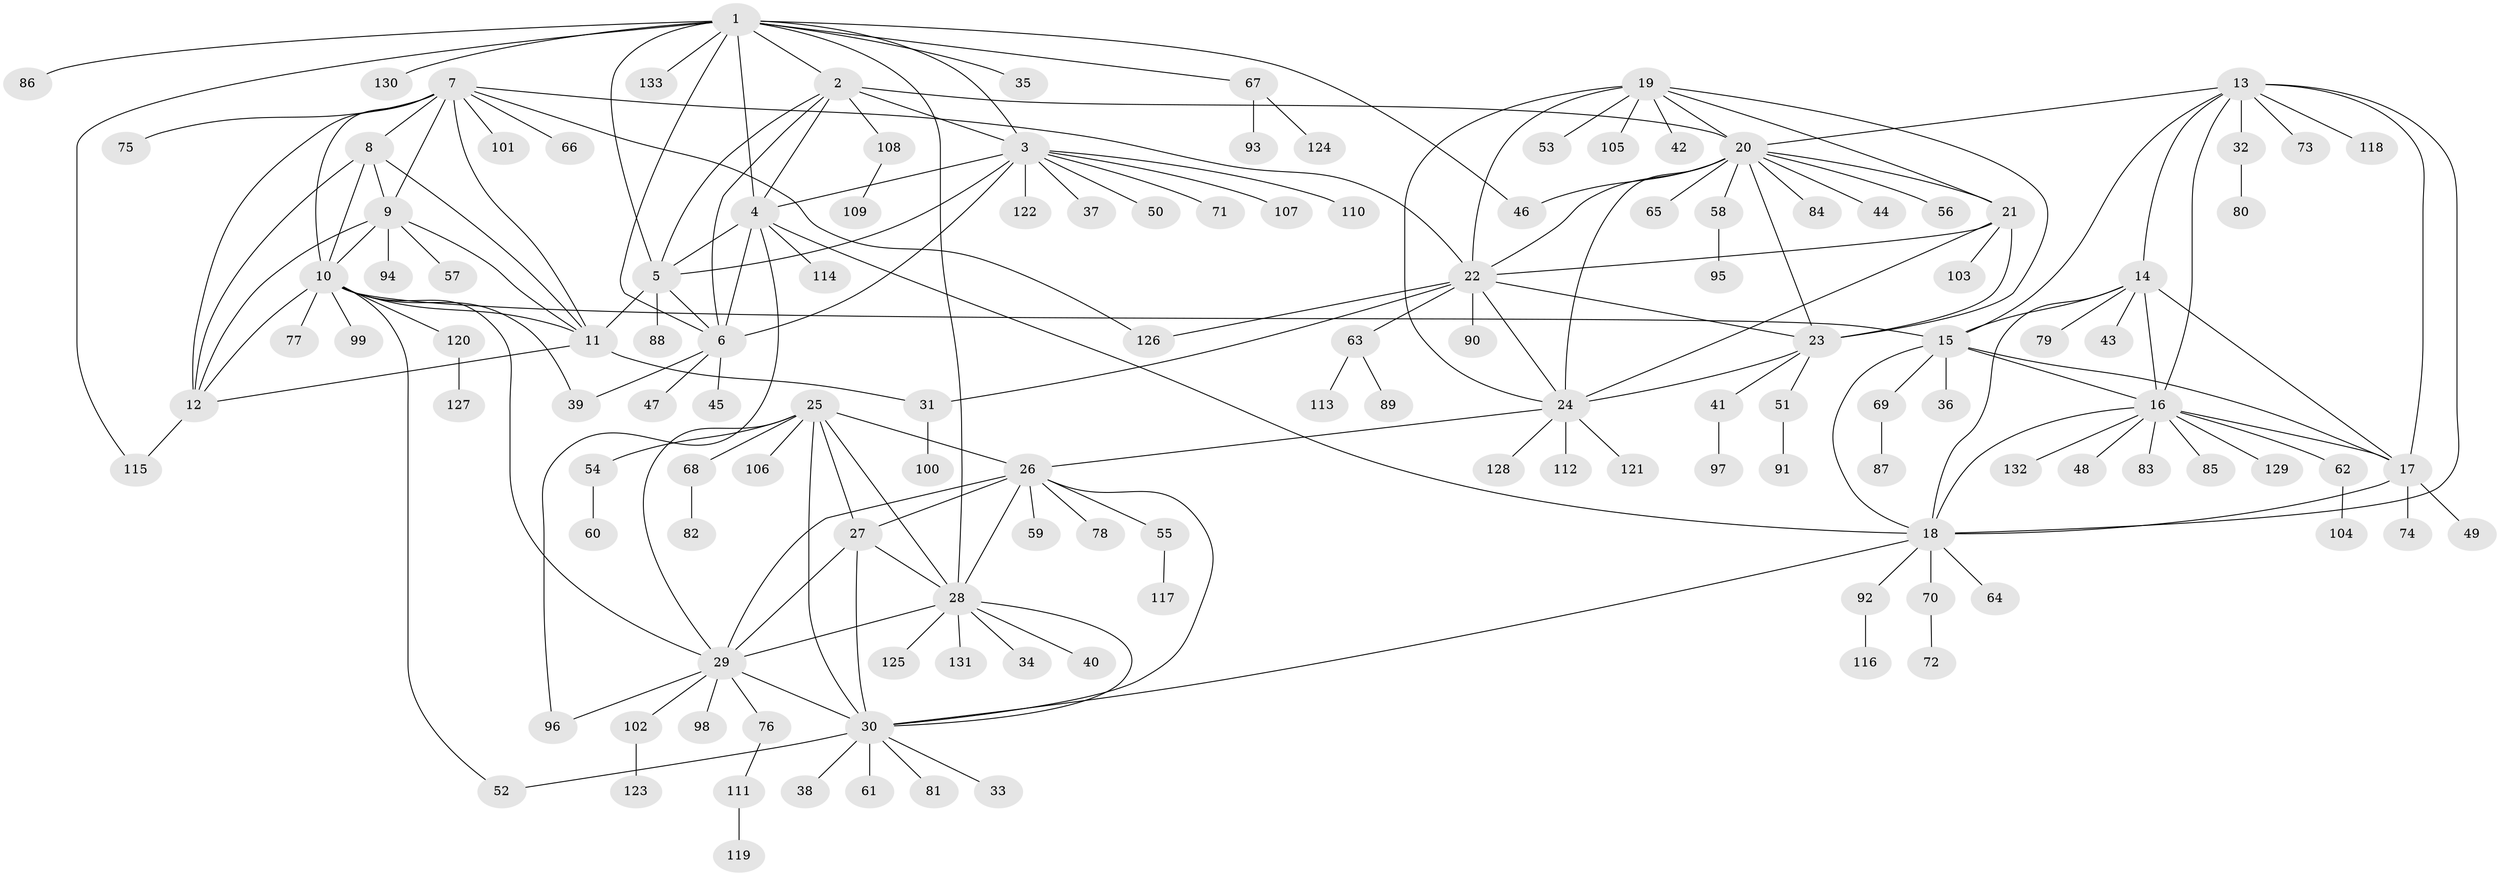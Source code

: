 // Generated by graph-tools (version 1.1) at 2025/11/02/27/25 16:11:35]
// undirected, 133 vertices, 195 edges
graph export_dot {
graph [start="1"]
  node [color=gray90,style=filled];
  1;
  2;
  3;
  4;
  5;
  6;
  7;
  8;
  9;
  10;
  11;
  12;
  13;
  14;
  15;
  16;
  17;
  18;
  19;
  20;
  21;
  22;
  23;
  24;
  25;
  26;
  27;
  28;
  29;
  30;
  31;
  32;
  33;
  34;
  35;
  36;
  37;
  38;
  39;
  40;
  41;
  42;
  43;
  44;
  45;
  46;
  47;
  48;
  49;
  50;
  51;
  52;
  53;
  54;
  55;
  56;
  57;
  58;
  59;
  60;
  61;
  62;
  63;
  64;
  65;
  66;
  67;
  68;
  69;
  70;
  71;
  72;
  73;
  74;
  75;
  76;
  77;
  78;
  79;
  80;
  81;
  82;
  83;
  84;
  85;
  86;
  87;
  88;
  89;
  90;
  91;
  92;
  93;
  94;
  95;
  96;
  97;
  98;
  99;
  100;
  101;
  102;
  103;
  104;
  105;
  106;
  107;
  108;
  109;
  110;
  111;
  112;
  113;
  114;
  115;
  116;
  117;
  118;
  119;
  120;
  121;
  122;
  123;
  124;
  125;
  126;
  127;
  128;
  129;
  130;
  131;
  132;
  133;
  1 -- 2;
  1 -- 3;
  1 -- 4;
  1 -- 5;
  1 -- 6;
  1 -- 28;
  1 -- 35;
  1 -- 46;
  1 -- 67;
  1 -- 86;
  1 -- 115;
  1 -- 130;
  1 -- 133;
  2 -- 3;
  2 -- 4;
  2 -- 5;
  2 -- 6;
  2 -- 20;
  2 -- 108;
  3 -- 4;
  3 -- 5;
  3 -- 6;
  3 -- 37;
  3 -- 50;
  3 -- 71;
  3 -- 107;
  3 -- 110;
  3 -- 122;
  4 -- 5;
  4 -- 6;
  4 -- 18;
  4 -- 96;
  4 -- 114;
  5 -- 6;
  5 -- 11;
  5 -- 88;
  6 -- 39;
  6 -- 45;
  6 -- 47;
  7 -- 8;
  7 -- 9;
  7 -- 10;
  7 -- 11;
  7 -- 12;
  7 -- 22;
  7 -- 66;
  7 -- 75;
  7 -- 101;
  7 -- 126;
  8 -- 9;
  8 -- 10;
  8 -- 11;
  8 -- 12;
  9 -- 10;
  9 -- 11;
  9 -- 12;
  9 -- 57;
  9 -- 94;
  10 -- 11;
  10 -- 12;
  10 -- 15;
  10 -- 29;
  10 -- 39;
  10 -- 52;
  10 -- 77;
  10 -- 99;
  10 -- 120;
  11 -- 12;
  11 -- 31;
  12 -- 115;
  13 -- 14;
  13 -- 15;
  13 -- 16;
  13 -- 17;
  13 -- 18;
  13 -- 20;
  13 -- 32;
  13 -- 73;
  13 -- 118;
  14 -- 15;
  14 -- 16;
  14 -- 17;
  14 -- 18;
  14 -- 43;
  14 -- 79;
  15 -- 16;
  15 -- 17;
  15 -- 18;
  15 -- 36;
  15 -- 69;
  16 -- 17;
  16 -- 18;
  16 -- 48;
  16 -- 62;
  16 -- 83;
  16 -- 85;
  16 -- 129;
  16 -- 132;
  17 -- 18;
  17 -- 49;
  17 -- 74;
  18 -- 30;
  18 -- 64;
  18 -- 70;
  18 -- 92;
  19 -- 20;
  19 -- 21;
  19 -- 22;
  19 -- 23;
  19 -- 24;
  19 -- 42;
  19 -- 53;
  19 -- 105;
  20 -- 21;
  20 -- 22;
  20 -- 23;
  20 -- 24;
  20 -- 44;
  20 -- 46;
  20 -- 56;
  20 -- 58;
  20 -- 65;
  20 -- 84;
  21 -- 22;
  21 -- 23;
  21 -- 24;
  21 -- 103;
  22 -- 23;
  22 -- 24;
  22 -- 31;
  22 -- 63;
  22 -- 90;
  22 -- 126;
  23 -- 24;
  23 -- 41;
  23 -- 51;
  24 -- 26;
  24 -- 112;
  24 -- 121;
  24 -- 128;
  25 -- 26;
  25 -- 27;
  25 -- 28;
  25 -- 29;
  25 -- 30;
  25 -- 54;
  25 -- 68;
  25 -- 106;
  26 -- 27;
  26 -- 28;
  26 -- 29;
  26 -- 30;
  26 -- 55;
  26 -- 59;
  26 -- 78;
  27 -- 28;
  27 -- 29;
  27 -- 30;
  28 -- 29;
  28 -- 30;
  28 -- 34;
  28 -- 40;
  28 -- 125;
  28 -- 131;
  29 -- 30;
  29 -- 76;
  29 -- 96;
  29 -- 98;
  29 -- 102;
  30 -- 33;
  30 -- 38;
  30 -- 52;
  30 -- 61;
  30 -- 81;
  31 -- 100;
  32 -- 80;
  41 -- 97;
  51 -- 91;
  54 -- 60;
  55 -- 117;
  58 -- 95;
  62 -- 104;
  63 -- 89;
  63 -- 113;
  67 -- 93;
  67 -- 124;
  68 -- 82;
  69 -- 87;
  70 -- 72;
  76 -- 111;
  92 -- 116;
  102 -- 123;
  108 -- 109;
  111 -- 119;
  120 -- 127;
}
